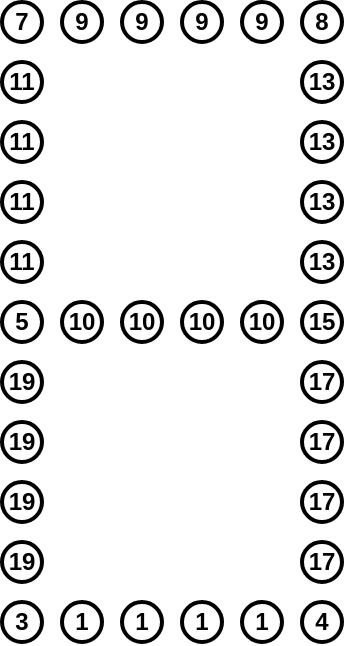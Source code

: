 <mxfile version="20.2.0" type="device"><diagram id="XmA8cyWJfRmYwZIlyzEz" name="Страница 1"><mxGraphModel dx="361" dy="398" grid="1" gridSize="10" guides="1" tooltips="1" connect="1" arrows="1" fold="1" page="1" pageScale="1" pageWidth="827" pageHeight="1169" math="0" shadow="0"><root><mxCell id="0"/><mxCell id="1" parent="0"/><mxCell id="cu_6fglXJ4TB1r-uAyc4-1" value="7" style="ellipse;whiteSpace=wrap;html=1;aspect=fixed;strokeWidth=2;fontStyle=1;fontSize=12;" vertex="1" parent="1"><mxGeometry x="280" y="90" width="20" height="20" as="geometry"/></mxCell><mxCell id="cu_6fglXJ4TB1r-uAyc4-2" value="9" style="ellipse;whiteSpace=wrap;html=1;aspect=fixed;strokeWidth=2;fontStyle=1;fontSize=12;" vertex="1" parent="1"><mxGeometry x="310" y="90" width="20" height="20" as="geometry"/></mxCell><mxCell id="cu_6fglXJ4TB1r-uAyc4-3" value="9" style="ellipse;whiteSpace=wrap;html=1;aspect=fixed;strokeWidth=2;fontStyle=1;fontSize=12;" vertex="1" parent="1"><mxGeometry x="370" y="90" width="20" height="20" as="geometry"/></mxCell><mxCell id="cu_6fglXJ4TB1r-uAyc4-4" value="8" style="ellipse;whiteSpace=wrap;html=1;aspect=fixed;strokeWidth=2;fontStyle=1;fontSize=12;" vertex="1" parent="1"><mxGeometry x="430" y="90" width="20" height="20" as="geometry"/></mxCell><mxCell id="cu_6fglXJ4TB1r-uAyc4-5" value="11" style="ellipse;whiteSpace=wrap;html=1;aspect=fixed;strokeWidth=2;fontStyle=1;fontSize=12;" vertex="1" parent="1"><mxGeometry x="280" y="120" width="20" height="20" as="geometry"/></mxCell><mxCell id="cu_6fglXJ4TB1r-uAyc4-6" value="11" style="ellipse;whiteSpace=wrap;html=1;aspect=fixed;strokeWidth=2;fontStyle=1;fontSize=12;" vertex="1" parent="1"><mxGeometry x="280" y="150" width="20" height="20" as="geometry"/></mxCell><mxCell id="cu_6fglXJ4TB1r-uAyc4-7" value="5" style="ellipse;whiteSpace=wrap;html=1;aspect=fixed;strokeWidth=2;fontStyle=1;fontSize=12;" vertex="1" parent="1"><mxGeometry x="280" y="240" width="20" height="20" as="geometry"/></mxCell><mxCell id="cu_6fglXJ4TB1r-uAyc4-8" value="10" style="ellipse;whiteSpace=wrap;html=1;aspect=fixed;strokeWidth=2;fontStyle=1;fontSize=12;" vertex="1" parent="1"><mxGeometry x="310" y="240" width="20" height="20" as="geometry"/></mxCell><mxCell id="cu_6fglXJ4TB1r-uAyc4-9" value="10" style="ellipse;whiteSpace=wrap;html=1;aspect=fixed;strokeWidth=2;fontStyle=1;fontSize=12;" vertex="1" parent="1"><mxGeometry x="370" y="240" width="20" height="20" as="geometry"/></mxCell><mxCell id="cu_6fglXJ4TB1r-uAyc4-10" value="15" style="ellipse;whiteSpace=wrap;html=1;aspect=fixed;strokeWidth=2;fontStyle=1;fontSize=12;" vertex="1" parent="1"><mxGeometry x="430" y="240" width="20" height="20" as="geometry"/></mxCell><mxCell id="cu_6fglXJ4TB1r-uAyc4-11" value="13" style="ellipse;whiteSpace=wrap;html=1;aspect=fixed;strokeWidth=2;fontStyle=1;fontSize=12;" vertex="1" parent="1"><mxGeometry x="430" y="120" width="20" height="20" as="geometry"/></mxCell><mxCell id="cu_6fglXJ4TB1r-uAyc4-12" value="13" style="ellipse;whiteSpace=wrap;html=1;aspect=fixed;strokeWidth=2;fontStyle=1;fontSize=12;" vertex="1" parent="1"><mxGeometry x="430" y="150" width="20" height="20" as="geometry"/></mxCell><mxCell id="cu_6fglXJ4TB1r-uAyc4-13" value="19" style="ellipse;whiteSpace=wrap;html=1;aspect=fixed;strokeWidth=2;fontStyle=1;fontSize=12;" vertex="1" parent="1"><mxGeometry x="280" y="270" width="20" height="20" as="geometry"/></mxCell><mxCell id="cu_6fglXJ4TB1r-uAyc4-14" value="19" style="ellipse;whiteSpace=wrap;html=1;aspect=fixed;strokeWidth=2;fontStyle=1;fontSize=12;" vertex="1" parent="1"><mxGeometry x="280" y="330" width="20" height="20" as="geometry"/></mxCell><mxCell id="cu_6fglXJ4TB1r-uAyc4-15" value="3" style="ellipse;whiteSpace=wrap;html=1;aspect=fixed;strokeWidth=2;fontStyle=1;fontSize=12;" vertex="1" parent="1"><mxGeometry x="280" y="390" width="20" height="20" as="geometry"/></mxCell><mxCell id="cu_6fglXJ4TB1r-uAyc4-16" value="1" style="ellipse;whiteSpace=wrap;html=1;aspect=fixed;strokeWidth=2;fontStyle=1;fontSize=12;" vertex="1" parent="1"><mxGeometry x="310" y="390" width="20" height="20" as="geometry"/></mxCell><mxCell id="cu_6fglXJ4TB1r-uAyc4-17" value="1" style="ellipse;whiteSpace=wrap;html=1;aspect=fixed;strokeWidth=2;fontStyle=1;fontSize=12;" vertex="1" parent="1"><mxGeometry x="370" y="390" width="20" height="20" as="geometry"/></mxCell><mxCell id="cu_6fglXJ4TB1r-uAyc4-18" value="4" style="ellipse;whiteSpace=wrap;html=1;aspect=fixed;strokeWidth=2;fontStyle=1;fontSize=12;" vertex="1" parent="1"><mxGeometry x="430" y="390" width="20" height="20" as="geometry"/></mxCell><mxCell id="cu_6fglXJ4TB1r-uAyc4-19" value="17" style="ellipse;whiteSpace=wrap;html=1;aspect=fixed;strokeWidth=2;fontStyle=1;fontSize=12;" vertex="1" parent="1"><mxGeometry x="430" y="270" width="20" height="20" as="geometry"/></mxCell><mxCell id="cu_6fglXJ4TB1r-uAyc4-20" value="17" style="ellipse;whiteSpace=wrap;html=1;aspect=fixed;strokeWidth=2;fontStyle=1;fontSize=12;" vertex="1" parent="1"><mxGeometry x="430" y="330" width="20" height="20" as="geometry"/></mxCell><mxCell id="cu_6fglXJ4TB1r-uAyc4-28" value="9" style="ellipse;whiteSpace=wrap;html=1;aspect=fixed;strokeWidth=2;fontStyle=1;fontSize=12;" vertex="1" parent="1"><mxGeometry x="340" y="90" width="20" height="20" as="geometry"/></mxCell><mxCell id="cu_6fglXJ4TB1r-uAyc4-29" value="10" style="ellipse;whiteSpace=wrap;html=1;aspect=fixed;strokeWidth=2;fontStyle=1;fontSize=12;" vertex="1" parent="1"><mxGeometry x="340" y="240" width="20" height="20" as="geometry"/></mxCell><mxCell id="cu_6fglXJ4TB1r-uAyc4-30" value="1" style="ellipse;whiteSpace=wrap;html=1;aspect=fixed;strokeWidth=2;fontStyle=1;fontSize=12;" vertex="1" parent="1"><mxGeometry x="340" y="390" width="20" height="20" as="geometry"/></mxCell><mxCell id="cu_6fglXJ4TB1r-uAyc4-31" value="11" style="ellipse;whiteSpace=wrap;html=1;aspect=fixed;strokeWidth=2;fontStyle=1;fontSize=12;" vertex="1" parent="1"><mxGeometry x="280" y="210" width="20" height="20" as="geometry"/></mxCell><mxCell id="cu_6fglXJ4TB1r-uAyc4-32" value="13" style="ellipse;whiteSpace=wrap;html=1;aspect=fixed;strokeWidth=2;fontStyle=1;fontSize=12;" vertex="1" parent="1"><mxGeometry x="430" y="210" width="20" height="20" as="geometry"/></mxCell><mxCell id="cu_6fglXJ4TB1r-uAyc4-33" value="19" style="ellipse;whiteSpace=wrap;html=1;aspect=fixed;strokeWidth=2;fontStyle=1;fontSize=12;" vertex="1" parent="1"><mxGeometry x="280" y="360" width="20" height="20" as="geometry"/></mxCell><mxCell id="cu_6fglXJ4TB1r-uAyc4-34" value="17" style="ellipse;whiteSpace=wrap;html=1;aspect=fixed;strokeWidth=2;fontStyle=1;fontSize=12;" vertex="1" parent="1"><mxGeometry x="430" y="360" width="20" height="20" as="geometry"/></mxCell><mxCell id="cu_6fglXJ4TB1r-uAyc4-35" value="9" style="ellipse;whiteSpace=wrap;html=1;aspect=fixed;strokeWidth=2;fontStyle=1;fontSize=12;" vertex="1" parent="1"><mxGeometry x="400" y="90" width="20" height="20" as="geometry"/></mxCell><mxCell id="cu_6fglXJ4TB1r-uAyc4-36" value="10" style="ellipse;whiteSpace=wrap;html=1;aspect=fixed;strokeWidth=2;fontStyle=1;fontSize=12;" vertex="1" parent="1"><mxGeometry x="400" y="240" width="20" height="20" as="geometry"/></mxCell><mxCell id="cu_6fglXJ4TB1r-uAyc4-37" value="1" style="ellipse;whiteSpace=wrap;html=1;aspect=fixed;strokeWidth=2;fontStyle=1;fontSize=12;" vertex="1" parent="1"><mxGeometry x="400" y="390" width="20" height="20" as="geometry"/></mxCell><mxCell id="cu_6fglXJ4TB1r-uAyc4-38" value="11" style="ellipse;whiteSpace=wrap;html=1;aspect=fixed;strokeWidth=2;fontStyle=1;fontSize=12;" vertex="1" parent="1"><mxGeometry x="280" y="180" width="20" height="20" as="geometry"/></mxCell><mxCell id="cu_6fglXJ4TB1r-uAyc4-39" value="13" style="ellipse;whiteSpace=wrap;html=1;aspect=fixed;strokeWidth=2;fontStyle=1;fontSize=12;" vertex="1" parent="1"><mxGeometry x="430" y="180" width="20" height="20" as="geometry"/></mxCell><mxCell id="cu_6fglXJ4TB1r-uAyc4-40" value="19" style="ellipse;whiteSpace=wrap;html=1;aspect=fixed;strokeWidth=2;fontStyle=1;fontSize=12;" vertex="1" parent="1"><mxGeometry x="280" y="300" width="20" height="20" as="geometry"/></mxCell><mxCell id="cu_6fglXJ4TB1r-uAyc4-41" value="17" style="ellipse;whiteSpace=wrap;html=1;aspect=fixed;strokeWidth=2;fontStyle=1;fontSize=12;" vertex="1" parent="1"><mxGeometry x="430" y="300" width="20" height="20" as="geometry"/></mxCell></root></mxGraphModel></diagram></mxfile>